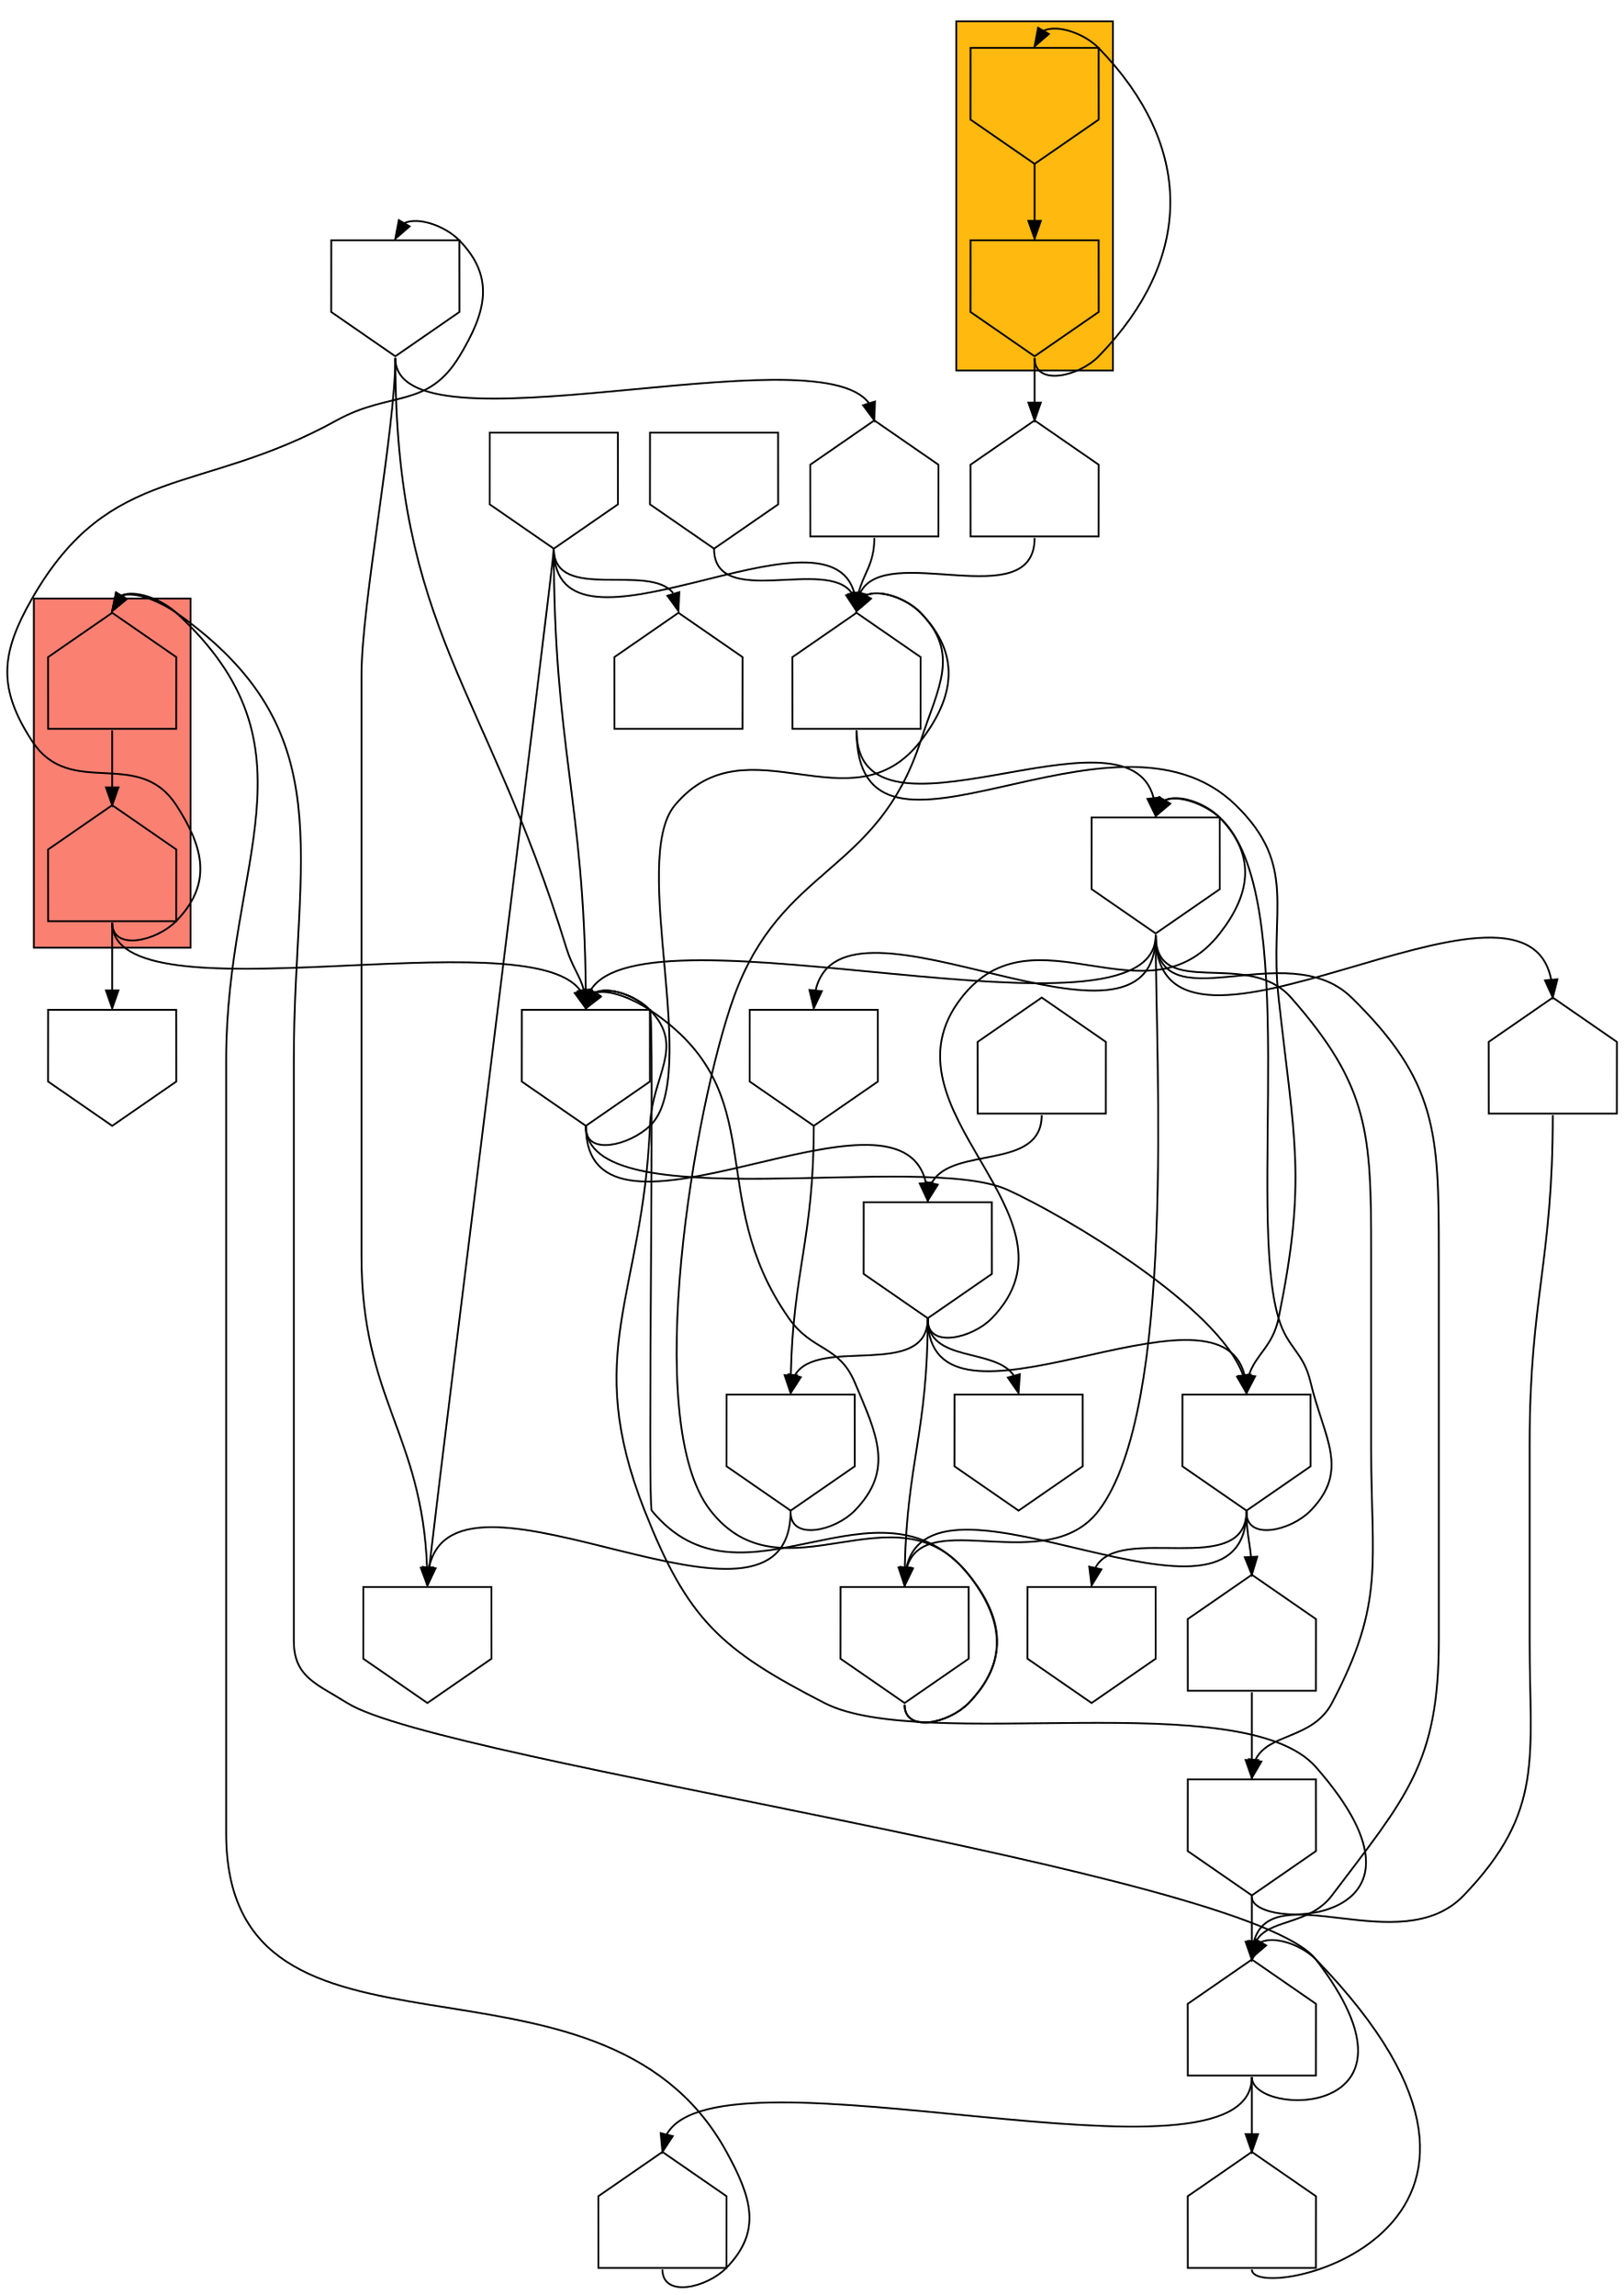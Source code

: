 digraph asm {
	edge [headport=n,tailport=s];
subgraph cluster_Y2298_6508 {
	2298 [label="",height=1,width=1,shape=invhouse];
	6508 [label="",height=1,width=1,shape=invhouse];
	style=filled;
	fillcolor=darkgoldenrod1;
}
subgraph cluster_C12009_6001 {
	12009 [label="",height=1,width=1,shape=house];
	6001 [label="",height=1,width=1,shape=house];
	style=filled;
	fillcolor=salmon;
}
	20333 [label="",height=1,width=1,shape=house];
	15160 [label="",height=1,width=1,shape=house];
	6803 [label="",height=1,width=1,shape=invhouse];
	530 [label="",height=1,width=1,shape=house];
	6711 [label="",height=1,width=1,shape=house];
	4622 [label="",height=1,width=1,shape=invhouse];
	19044 [label="",height=1,width=1,shape=invhouse];
	19409 [label="",height=1,width=1,shape=invhouse];
	10849 [label="",height=1,width=1,shape=house];
	20020 [label="",height=1,width=1,shape=invhouse];
	16179 [label="",height=1,width=1,shape=invhouse];
	16115 [label="",height=1,width=1,shape=invhouse];
	16687 [label="",height=1,width=1,shape=invhouse];
	14319 [label="",height=1,width=1,shape=house];
	17983 [label="",height=1,width=1,shape=invhouse];
	15529 [label="",height=1,width=1,shape=invhouse];
	16733 [label="",height=1,width=1,shape=invhouse];
	19532 [label="",height=1,width=1,shape=invhouse];
	9979 [label="",height=1,width=1,shape=invhouse];
	1096 [label="",height=1,width=1,shape=house];
	21519 [label="",height=1,width=1,shape=house];
	20927 [label="",height=1,width=1,shape=invhouse];
	13115 [label="",height=1,width=1,shape=house];
	17889 [label="",height=1,width=1,shape=house];
	4964 [label="",height=1,width=1,shape=invhouse];
	2298 -> 6508
	6508 -> 2298
	6508 -> 20333
	20333 -> 15160
	15160 -> 6803
	15160 -> 16687
	6803 -> 530
	6803 -> 9979
	6803 -> 16733
	6803 -> 17889
	6803 -> 17983
	6803 -> 20020
	530 -> 6711
	530 -> 12009
	530 -> 13115
	6711 -> 530
	12009 -> 6001
	6001 -> 4622
	6001 -> 20020
	6001 -> 20927
	4622 -> 19044
	4622 -> 20020
	4622 -> 21519
	19409 -> 10849
	19409 -> 15160
	19409 -> 19044
	19409 -> 20020
	20020 -> 15160
	20020 -> 16179
	20020 -> 16687
	16179 -> 6803
	16179 -> 16115
	16179 -> 16687
	16179 -> 16733
	16179 -> 19532
	16687 -> 6803
	16687 -> 14319
	16687 -> 15529
	16687 -> 16733
	14319 -> 17983
	17983 -> 530
	17983 -> 20020
	16733 -> 15160
	16733 -> 20020
	19532 -> 19044
	19532 -> 20020
	9979 -> 19532
	1096 -> 16179
	21519 -> 15160
	13115 -> 12009
	17889 -> 530
	4964 -> 15160
}